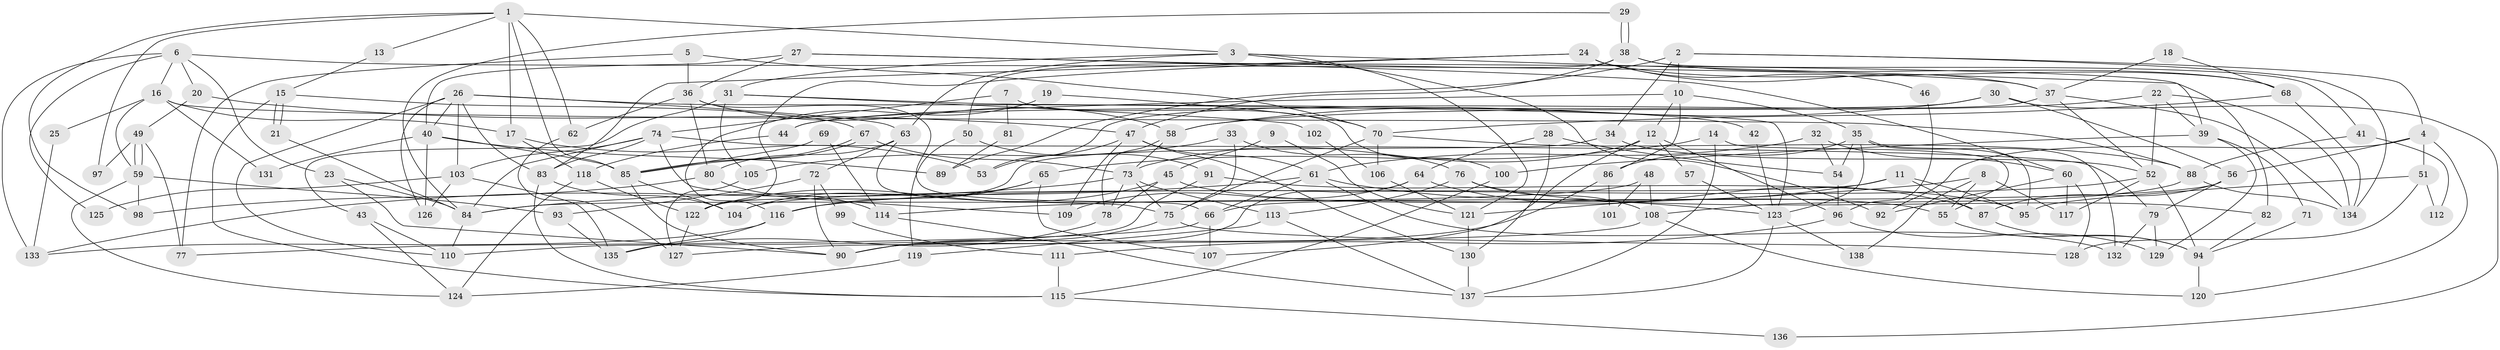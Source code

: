 // Generated by graph-tools (version 1.1) at 2025/36/03/09/25 02:36:16]
// undirected, 138 vertices, 276 edges
graph export_dot {
graph [start="1"]
  node [color=gray90,style=filled];
  1;
  2;
  3;
  4;
  5;
  6;
  7;
  8;
  9;
  10;
  11;
  12;
  13;
  14;
  15;
  16;
  17;
  18;
  19;
  20;
  21;
  22;
  23;
  24;
  25;
  26;
  27;
  28;
  29;
  30;
  31;
  32;
  33;
  34;
  35;
  36;
  37;
  38;
  39;
  40;
  41;
  42;
  43;
  44;
  45;
  46;
  47;
  48;
  49;
  50;
  51;
  52;
  53;
  54;
  55;
  56;
  57;
  58;
  59;
  60;
  61;
  62;
  63;
  64;
  65;
  66;
  67;
  68;
  69;
  70;
  71;
  72;
  73;
  74;
  75;
  76;
  77;
  78;
  79;
  80;
  81;
  82;
  83;
  84;
  85;
  86;
  87;
  88;
  89;
  90;
  91;
  92;
  93;
  94;
  95;
  96;
  97;
  98;
  99;
  100;
  101;
  102;
  103;
  104;
  105;
  106;
  107;
  108;
  109;
  110;
  111;
  112;
  113;
  114;
  115;
  116;
  117;
  118;
  119;
  120;
  121;
  122;
  123;
  124;
  125;
  126;
  127;
  128;
  129;
  130;
  131;
  132;
  133;
  134;
  135;
  136;
  137;
  138;
  1 -- 3;
  1 -- 85;
  1 -- 13;
  1 -- 17;
  1 -- 62;
  1 -- 97;
  1 -- 98;
  2 -- 4;
  2 -- 134;
  2 -- 10;
  2 -- 34;
  2 -- 89;
  3 -- 31;
  3 -- 63;
  3 -- 39;
  3 -- 92;
  3 -- 121;
  4 -- 51;
  4 -- 92;
  4 -- 56;
  4 -- 120;
  5 -- 36;
  5 -- 77;
  5 -- 70;
  6 -- 16;
  6 -- 133;
  6 -- 20;
  6 -- 23;
  6 -- 37;
  6 -- 125;
  7 -- 100;
  7 -- 74;
  7 -- 81;
  8 -- 114;
  8 -- 55;
  8 -- 117;
  8 -- 138;
  9 -- 45;
  9 -- 121;
  10 -- 86;
  10 -- 12;
  10 -- 35;
  10 -- 44;
  11 -- 87;
  11 -- 104;
  11 -- 95;
  11 -- 121;
  12 -- 73;
  12 -- 57;
  12 -- 96;
  12 -- 107;
  13 -- 15;
  14 -- 65;
  14 -- 137;
  14 -- 55;
  15 -- 67;
  15 -- 21;
  15 -- 21;
  15 -- 115;
  16 -- 17;
  16 -- 59;
  16 -- 25;
  16 -- 88;
  16 -- 131;
  17 -- 118;
  17 -- 53;
  18 -- 37;
  18 -- 68;
  19 -- 116;
  19 -- 70;
  20 -- 47;
  20 -- 49;
  21 -- 84;
  22 -- 134;
  22 -- 39;
  22 -- 52;
  22 -- 58;
  23 -- 90;
  23 -- 84;
  24 -- 68;
  24 -- 37;
  24 -- 46;
  24 -- 83;
  24 -- 122;
  25 -- 133;
  26 -- 40;
  26 -- 63;
  26 -- 42;
  26 -- 83;
  26 -- 103;
  26 -- 110;
  26 -- 126;
  27 -- 82;
  27 -- 60;
  27 -- 36;
  27 -- 40;
  28 -- 130;
  28 -- 64;
  28 -- 54;
  29 -- 38;
  29 -- 38;
  29 -- 84;
  30 -- 56;
  30 -- 58;
  30 -- 44;
  30 -- 136;
  31 -- 105;
  31 -- 43;
  31 -- 102;
  31 -- 123;
  32 -- 54;
  32 -- 61;
  32 -- 60;
  33 -- 76;
  33 -- 75;
  33 -- 105;
  34 -- 52;
  34 -- 122;
  35 -- 132;
  35 -- 54;
  35 -- 86;
  35 -- 95;
  35 -- 123;
  36 -- 66;
  36 -- 58;
  36 -- 62;
  36 -- 80;
  37 -- 134;
  37 -- 52;
  37 -- 53;
  38 -- 47;
  38 -- 41;
  38 -- 50;
  38 -- 68;
  39 -- 129;
  39 -- 71;
  39 -- 100;
  40 -- 126;
  40 -- 85;
  40 -- 89;
  40 -- 131;
  41 -- 88;
  41 -- 112;
  42 -- 123;
  43 -- 110;
  43 -- 124;
  44 -- 118;
  45 -- 55;
  45 -- 122;
  45 -- 78;
  46 -- 96;
  47 -- 53;
  47 -- 61;
  47 -- 109;
  47 -- 130;
  48 -- 84;
  48 -- 108;
  48 -- 101;
  49 -- 59;
  49 -- 59;
  49 -- 77;
  49 -- 97;
  50 -- 91;
  50 -- 119;
  51 -- 95;
  51 -- 128;
  51 -- 112;
  52 -- 94;
  52 -- 116;
  52 -- 117;
  54 -- 96;
  55 -- 94;
  56 -- 87;
  56 -- 66;
  56 -- 79;
  57 -- 123;
  58 -- 73;
  58 -- 78;
  59 -- 124;
  59 -- 93;
  59 -- 98;
  60 -- 117;
  60 -- 92;
  60 -- 128;
  61 -- 66;
  61 -- 123;
  61 -- 84;
  61 -- 132;
  62 -- 127;
  63 -- 72;
  63 -- 80;
  63 -- 75;
  64 -- 90;
  64 -- 109;
  64 -- 87;
  65 -- 104;
  65 -- 116;
  65 -- 107;
  66 -- 107;
  66 -- 77;
  67 -- 85;
  67 -- 85;
  67 -- 73;
  68 -- 70;
  68 -- 134;
  69 -- 85;
  69 -- 114;
  70 -- 75;
  70 -- 88;
  70 -- 106;
  71 -- 94;
  72 -- 93;
  72 -- 90;
  72 -- 99;
  73 -- 78;
  73 -- 75;
  73 -- 113;
  73 -- 133;
  74 -- 83;
  74 -- 84;
  74 -- 79;
  74 -- 103;
  74 -- 109;
  75 -- 90;
  75 -- 128;
  76 -- 108;
  76 -- 113;
  76 -- 82;
  78 -- 135;
  79 -- 129;
  79 -- 132;
  80 -- 98;
  80 -- 114;
  81 -- 89;
  82 -- 94;
  83 -- 104;
  83 -- 115;
  84 -- 110;
  85 -- 90;
  85 -- 104;
  86 -- 90;
  86 -- 101;
  87 -- 94;
  88 -- 108;
  88 -- 134;
  91 -- 95;
  91 -- 110;
  93 -- 135;
  94 -- 120;
  96 -- 111;
  96 -- 129;
  99 -- 111;
  100 -- 115;
  102 -- 106;
  103 -- 125;
  103 -- 126;
  103 -- 135;
  105 -- 127;
  106 -- 121;
  108 -- 127;
  108 -- 120;
  111 -- 115;
  113 -- 137;
  113 -- 119;
  114 -- 137;
  115 -- 136;
  116 -- 135;
  116 -- 133;
  118 -- 122;
  118 -- 124;
  119 -- 124;
  121 -- 130;
  122 -- 127;
  123 -- 137;
  123 -- 138;
  130 -- 137;
}
